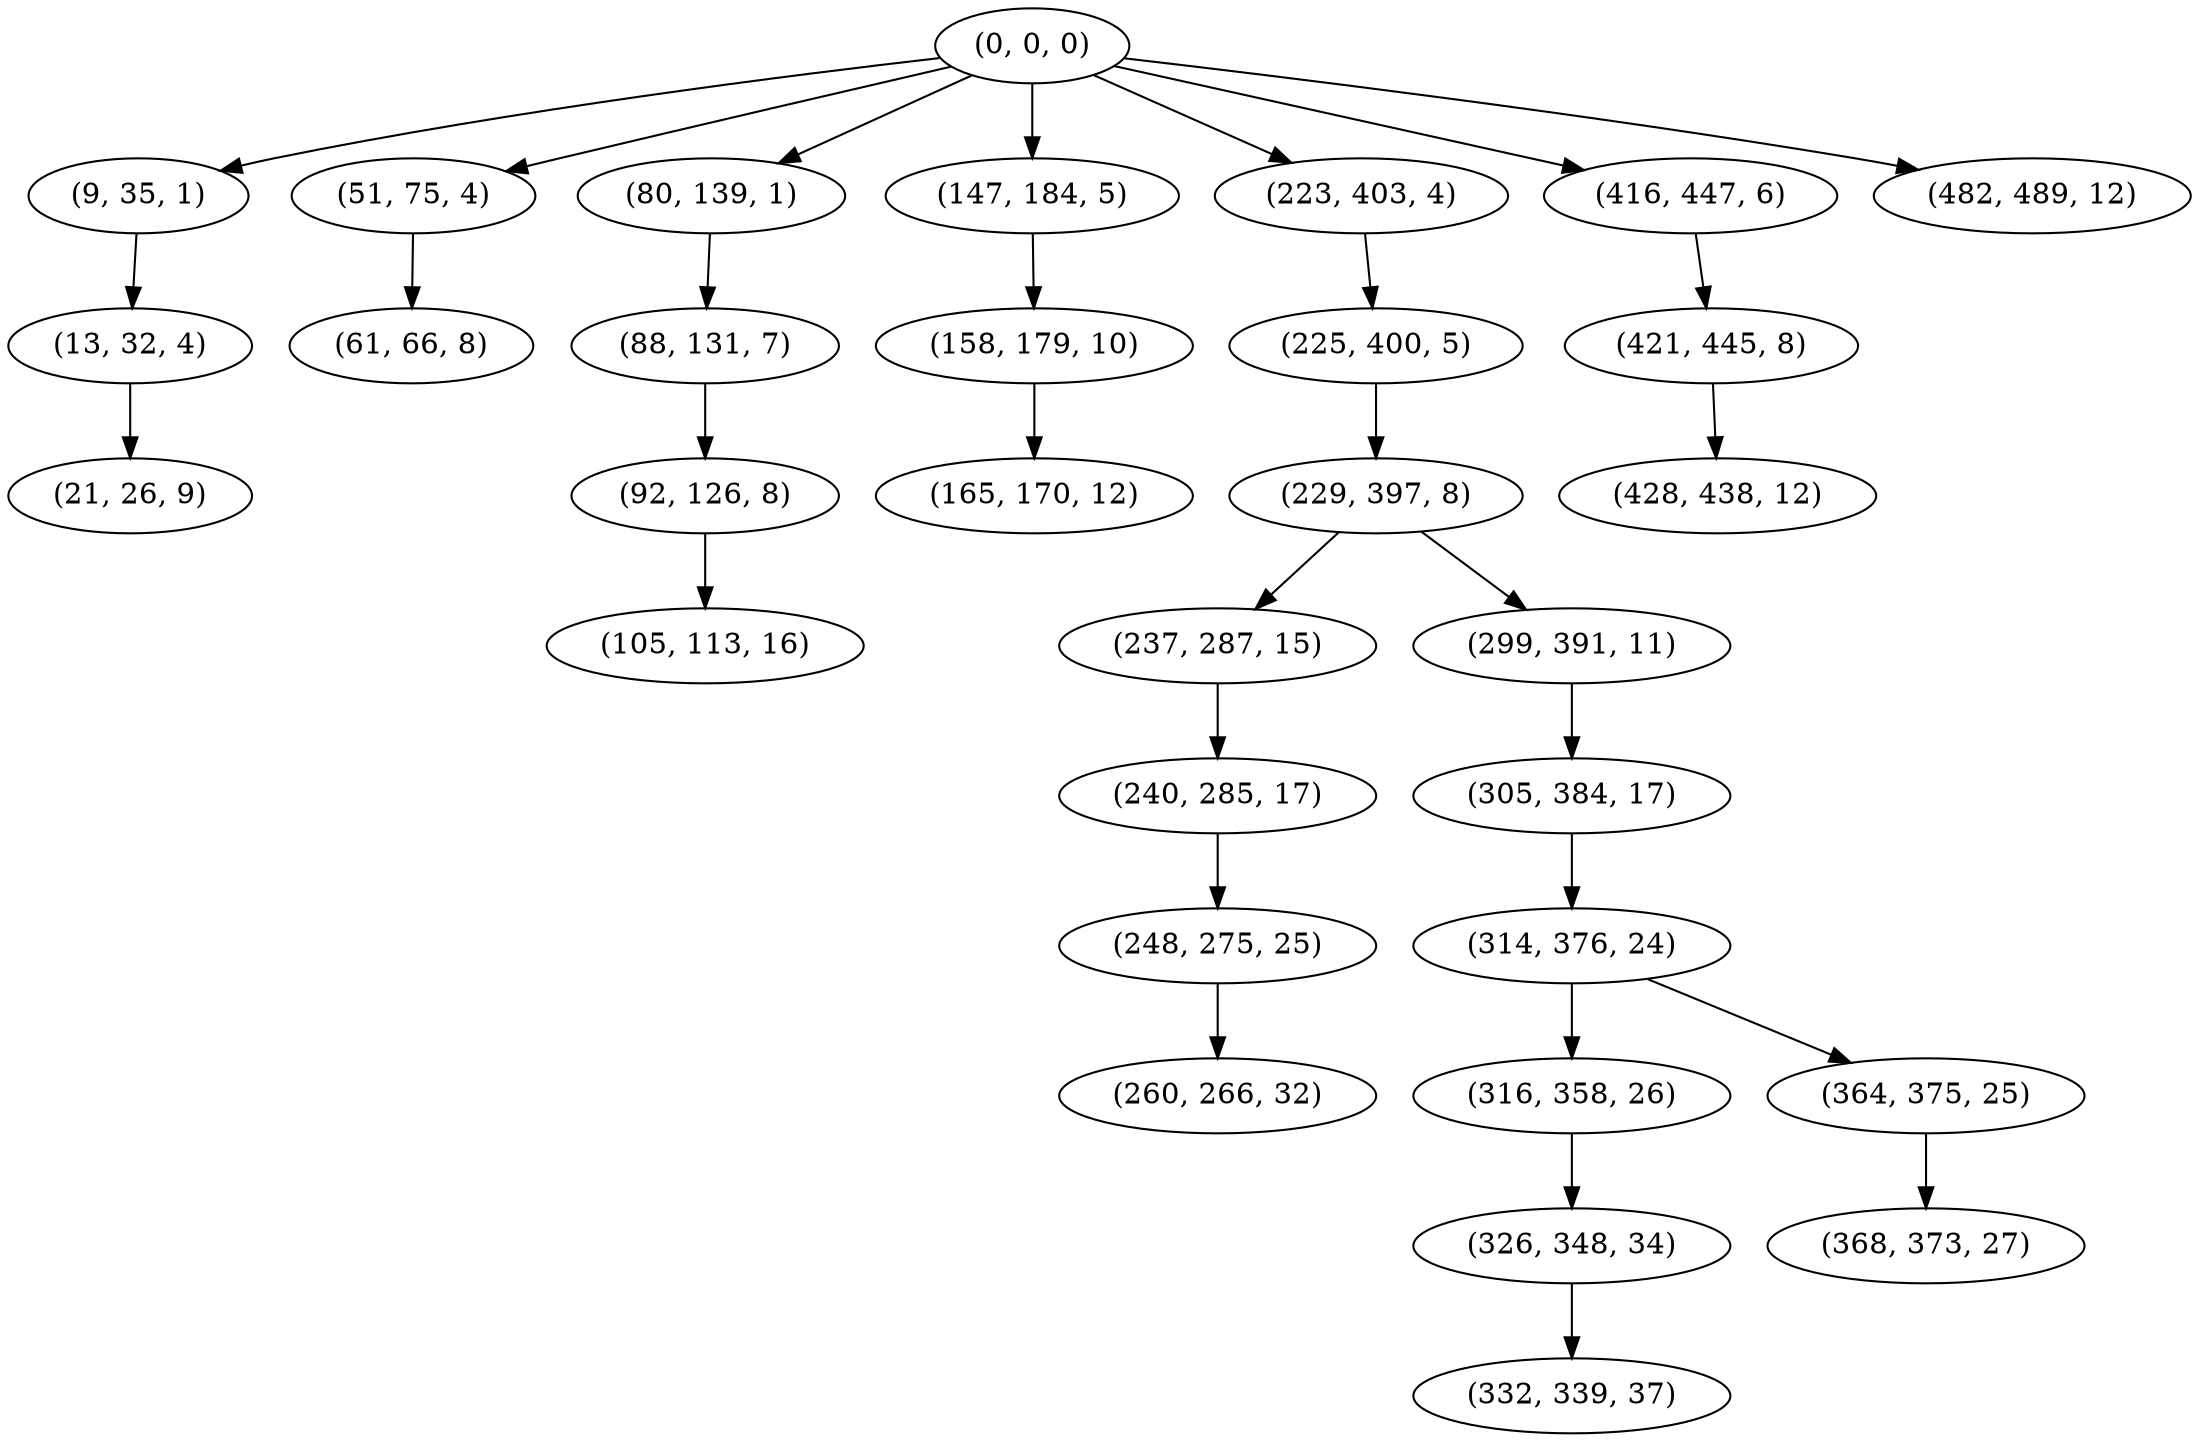 digraph tree {
    "(0, 0, 0)";
    "(9, 35, 1)";
    "(13, 32, 4)";
    "(21, 26, 9)";
    "(51, 75, 4)";
    "(61, 66, 8)";
    "(80, 139, 1)";
    "(88, 131, 7)";
    "(92, 126, 8)";
    "(105, 113, 16)";
    "(147, 184, 5)";
    "(158, 179, 10)";
    "(165, 170, 12)";
    "(223, 403, 4)";
    "(225, 400, 5)";
    "(229, 397, 8)";
    "(237, 287, 15)";
    "(240, 285, 17)";
    "(248, 275, 25)";
    "(260, 266, 32)";
    "(299, 391, 11)";
    "(305, 384, 17)";
    "(314, 376, 24)";
    "(316, 358, 26)";
    "(326, 348, 34)";
    "(332, 339, 37)";
    "(364, 375, 25)";
    "(368, 373, 27)";
    "(416, 447, 6)";
    "(421, 445, 8)";
    "(428, 438, 12)";
    "(482, 489, 12)";
    "(0, 0, 0)" -> "(9, 35, 1)";
    "(0, 0, 0)" -> "(51, 75, 4)";
    "(0, 0, 0)" -> "(80, 139, 1)";
    "(0, 0, 0)" -> "(147, 184, 5)";
    "(0, 0, 0)" -> "(223, 403, 4)";
    "(0, 0, 0)" -> "(416, 447, 6)";
    "(0, 0, 0)" -> "(482, 489, 12)";
    "(9, 35, 1)" -> "(13, 32, 4)";
    "(13, 32, 4)" -> "(21, 26, 9)";
    "(51, 75, 4)" -> "(61, 66, 8)";
    "(80, 139, 1)" -> "(88, 131, 7)";
    "(88, 131, 7)" -> "(92, 126, 8)";
    "(92, 126, 8)" -> "(105, 113, 16)";
    "(147, 184, 5)" -> "(158, 179, 10)";
    "(158, 179, 10)" -> "(165, 170, 12)";
    "(223, 403, 4)" -> "(225, 400, 5)";
    "(225, 400, 5)" -> "(229, 397, 8)";
    "(229, 397, 8)" -> "(237, 287, 15)";
    "(229, 397, 8)" -> "(299, 391, 11)";
    "(237, 287, 15)" -> "(240, 285, 17)";
    "(240, 285, 17)" -> "(248, 275, 25)";
    "(248, 275, 25)" -> "(260, 266, 32)";
    "(299, 391, 11)" -> "(305, 384, 17)";
    "(305, 384, 17)" -> "(314, 376, 24)";
    "(314, 376, 24)" -> "(316, 358, 26)";
    "(314, 376, 24)" -> "(364, 375, 25)";
    "(316, 358, 26)" -> "(326, 348, 34)";
    "(326, 348, 34)" -> "(332, 339, 37)";
    "(364, 375, 25)" -> "(368, 373, 27)";
    "(416, 447, 6)" -> "(421, 445, 8)";
    "(421, 445, 8)" -> "(428, 438, 12)";
}
